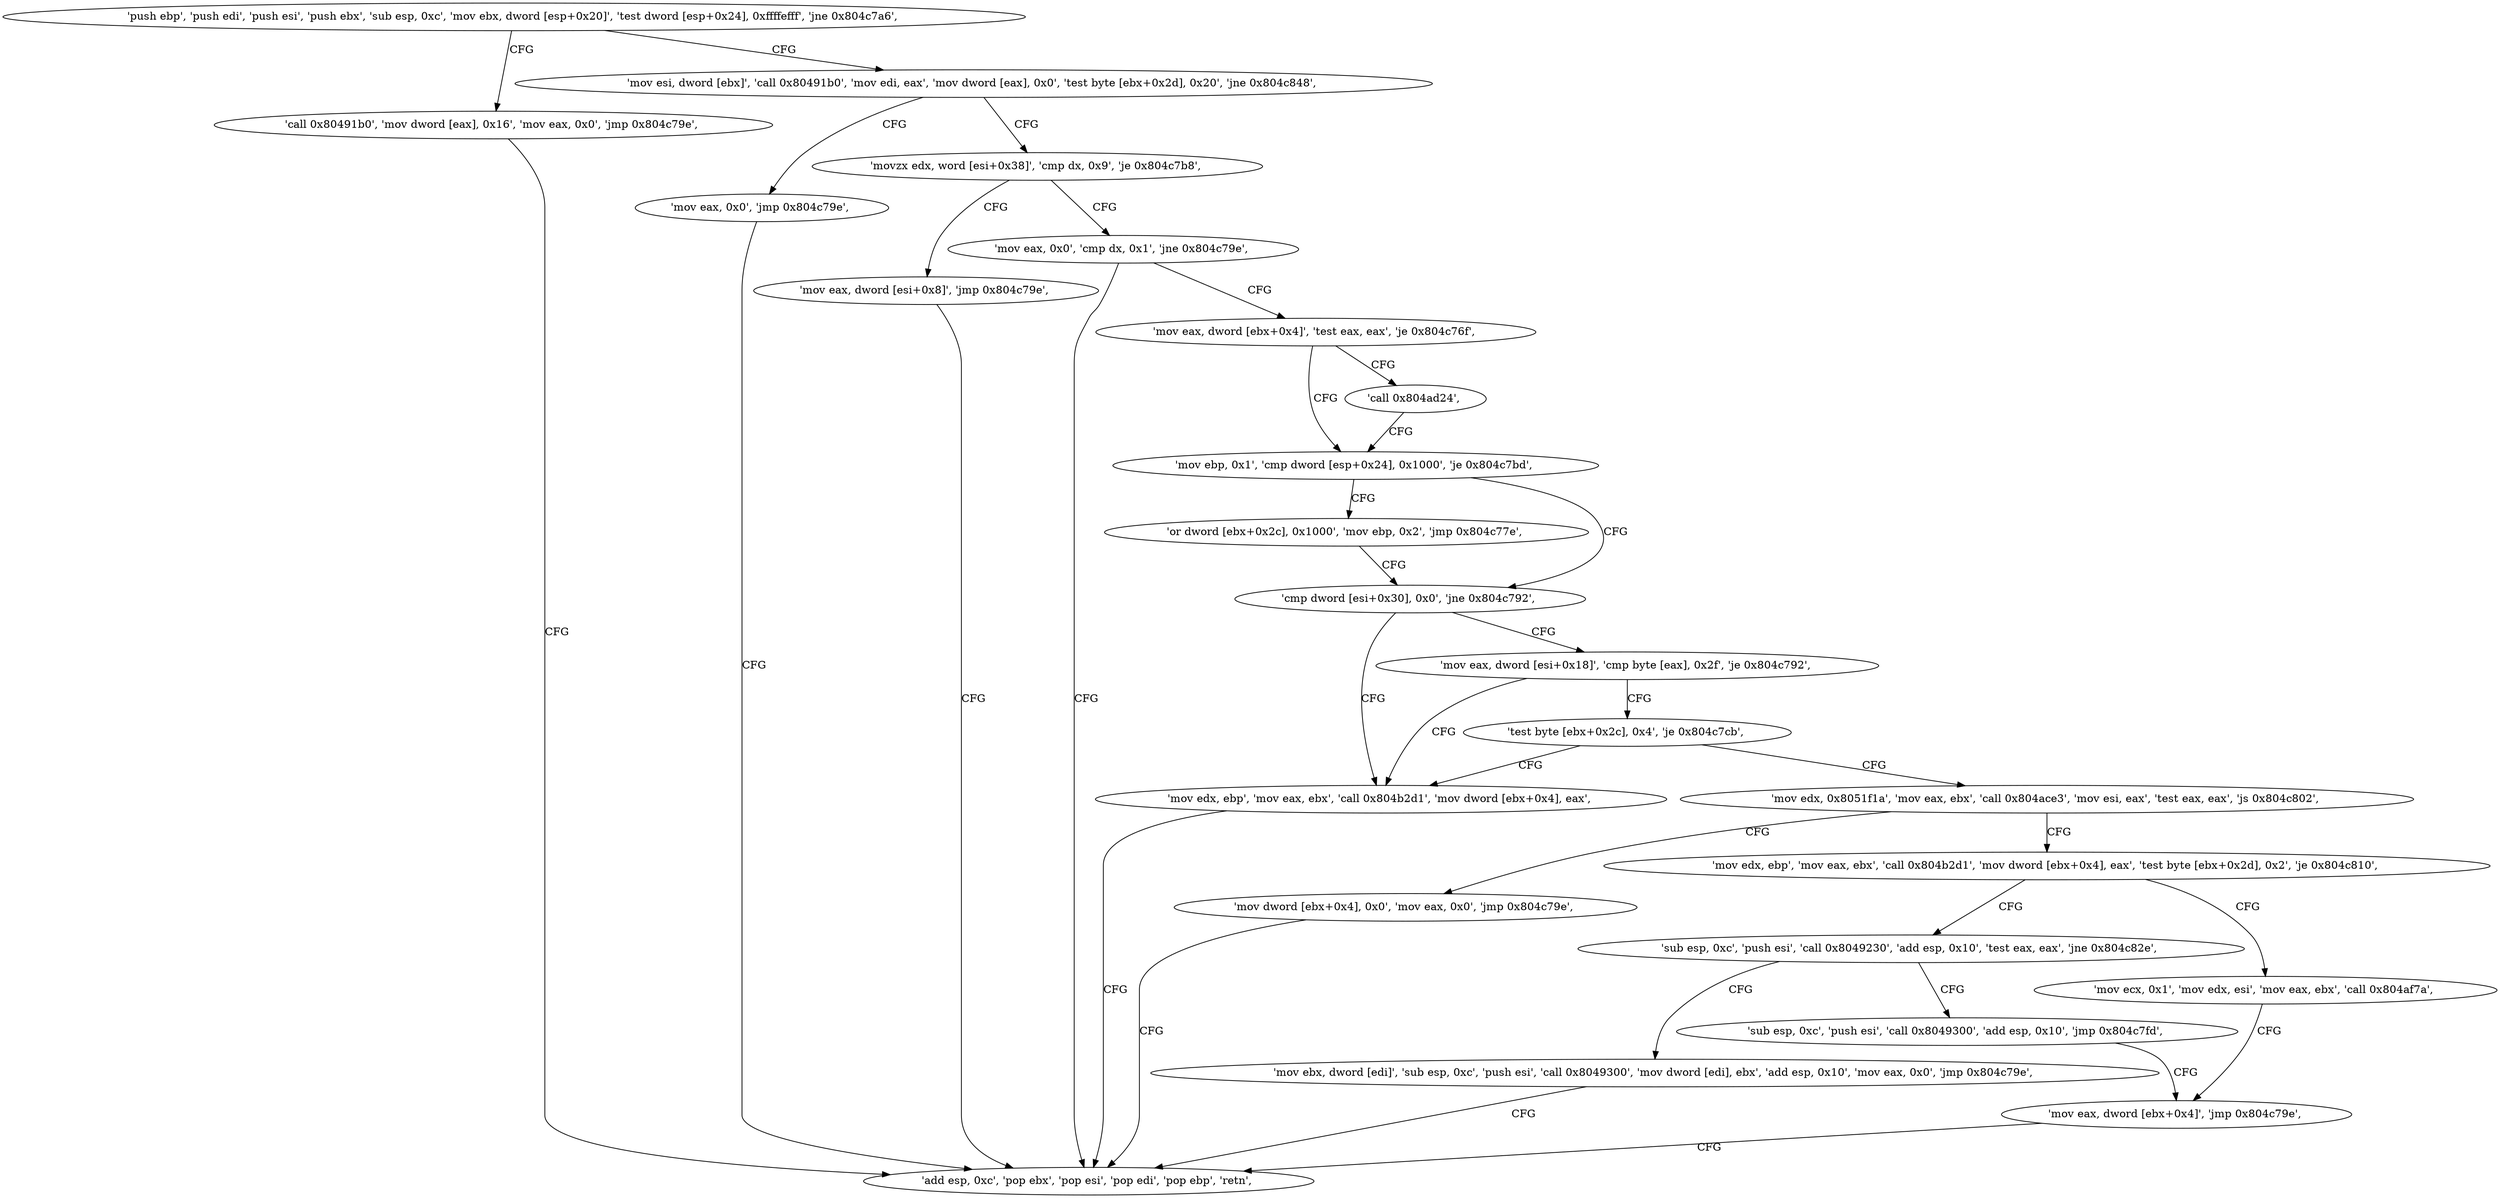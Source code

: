 digraph "func" {
"134530848" [label = "'push ebp', 'push edi', 'push esi', 'push ebx', 'sub esp, 0xc', 'mov ebx, dword [esp+0x20]', 'test dword [esp+0x24], 0xffffefff', 'jne 0x804c7a6', " ]
"134530982" [label = "'call 0x80491b0', 'mov dword [eax], 0x16', 'mov eax, 0x0', 'jmp 0x804c79e', " ]
"134530869" [label = "'mov esi, dword [ebx]', 'call 0x80491b0', 'mov edi, eax', 'mov dword [eax], 0x0', 'test byte [ebx+0x2d], 0x20', 'jne 0x804c848', " ]
"134530974" [label = "'add esp, 0xc', 'pop ebx', 'pop esi', 'pop edi', 'pop ebp', 'retn', " ]
"134531144" [label = "'mov eax, 0x0', 'jmp 0x804c79e', " ]
"134530894" [label = "'movzx edx, word [esi+0x38]', 'cmp dx, 0x9', 'je 0x804c7b8', " ]
"134531000" [label = "'mov eax, dword [esi+0x8]', 'jmp 0x804c79e', " ]
"134530904" [label = "'mov eax, 0x0', 'cmp dx, 0x1', 'jne 0x804c79e', " ]
"134530915" [label = "'mov eax, dword [ebx+0x4]', 'test eax, eax', 'je 0x804c76f', " ]
"134530927" [label = "'mov ebp, 0x1', 'cmp dword [esp+0x24], 0x1000', 'je 0x804c7bd', " ]
"134530922" [label = "'call 0x804ad24', " ]
"134531005" [label = "'or dword [ebx+0x2c], 0x1000', 'mov ebp, 0x2', 'jmp 0x804c77e', " ]
"134530942" [label = "'cmp dword [esi+0x30], 0x0', 'jne 0x804c792', " ]
"134530962" [label = "'mov edx, ebp', 'mov eax, ebx', 'call 0x804b2d1', 'mov dword [ebx+0x4], eax', " ]
"134530948" [label = "'mov eax, dword [esi+0x18]', 'cmp byte [eax], 0x2f', 'je 0x804c792', " ]
"134530956" [label = "'test byte [ebx+0x2c], 0x4', 'je 0x804c7cb', " ]
"134531019" [label = "'mov edx, 0x8051f1a', 'mov eax, ebx', 'call 0x804ace3', 'mov esi, eax', 'test eax, eax', 'js 0x804c802', " ]
"134531074" [label = "'mov dword [ebx+0x4], 0x0', 'mov eax, 0x0', 'jmp 0x804c79e', " ]
"134531037" [label = "'mov edx, ebp', 'mov eax, ebx', 'call 0x804b2d1', 'mov dword [ebx+0x4], eax', 'test byte [ebx+0x2d], 0x2', 'je 0x804c810', " ]
"134531088" [label = "'sub esp, 0xc', 'push esi', 'call 0x8049230', 'add esp, 0x10', 'test eax, eax', 'jne 0x804c82e', " ]
"134531055" [label = "'mov ecx, 0x1', 'mov edx, esi', 'mov eax, ebx', 'call 0x804af7a', " ]
"134531118" [label = "'mov ebx, dword [edi]', 'sub esp, 0xc', 'push esi', 'call 0x8049300', 'mov dword [edi], ebx', 'add esp, 0x10', 'mov eax, 0x0', 'jmp 0x804c79e', " ]
"134531104" [label = "'sub esp, 0xc', 'push esi', 'call 0x8049300', 'add esp, 0x10', 'jmp 0x804c7fd', " ]
"134531069" [label = "'mov eax, dword [ebx+0x4]', 'jmp 0x804c79e', " ]
"134530848" -> "134530982" [ label = "CFG" ]
"134530848" -> "134530869" [ label = "CFG" ]
"134530982" -> "134530974" [ label = "CFG" ]
"134530869" -> "134531144" [ label = "CFG" ]
"134530869" -> "134530894" [ label = "CFG" ]
"134531144" -> "134530974" [ label = "CFG" ]
"134530894" -> "134531000" [ label = "CFG" ]
"134530894" -> "134530904" [ label = "CFG" ]
"134531000" -> "134530974" [ label = "CFG" ]
"134530904" -> "134530974" [ label = "CFG" ]
"134530904" -> "134530915" [ label = "CFG" ]
"134530915" -> "134530927" [ label = "CFG" ]
"134530915" -> "134530922" [ label = "CFG" ]
"134530927" -> "134531005" [ label = "CFG" ]
"134530927" -> "134530942" [ label = "CFG" ]
"134530922" -> "134530927" [ label = "CFG" ]
"134531005" -> "134530942" [ label = "CFG" ]
"134530942" -> "134530962" [ label = "CFG" ]
"134530942" -> "134530948" [ label = "CFG" ]
"134530962" -> "134530974" [ label = "CFG" ]
"134530948" -> "134530962" [ label = "CFG" ]
"134530948" -> "134530956" [ label = "CFG" ]
"134530956" -> "134531019" [ label = "CFG" ]
"134530956" -> "134530962" [ label = "CFG" ]
"134531019" -> "134531074" [ label = "CFG" ]
"134531019" -> "134531037" [ label = "CFG" ]
"134531074" -> "134530974" [ label = "CFG" ]
"134531037" -> "134531088" [ label = "CFG" ]
"134531037" -> "134531055" [ label = "CFG" ]
"134531088" -> "134531118" [ label = "CFG" ]
"134531088" -> "134531104" [ label = "CFG" ]
"134531055" -> "134531069" [ label = "CFG" ]
"134531118" -> "134530974" [ label = "CFG" ]
"134531104" -> "134531069" [ label = "CFG" ]
"134531069" -> "134530974" [ label = "CFG" ]
}
